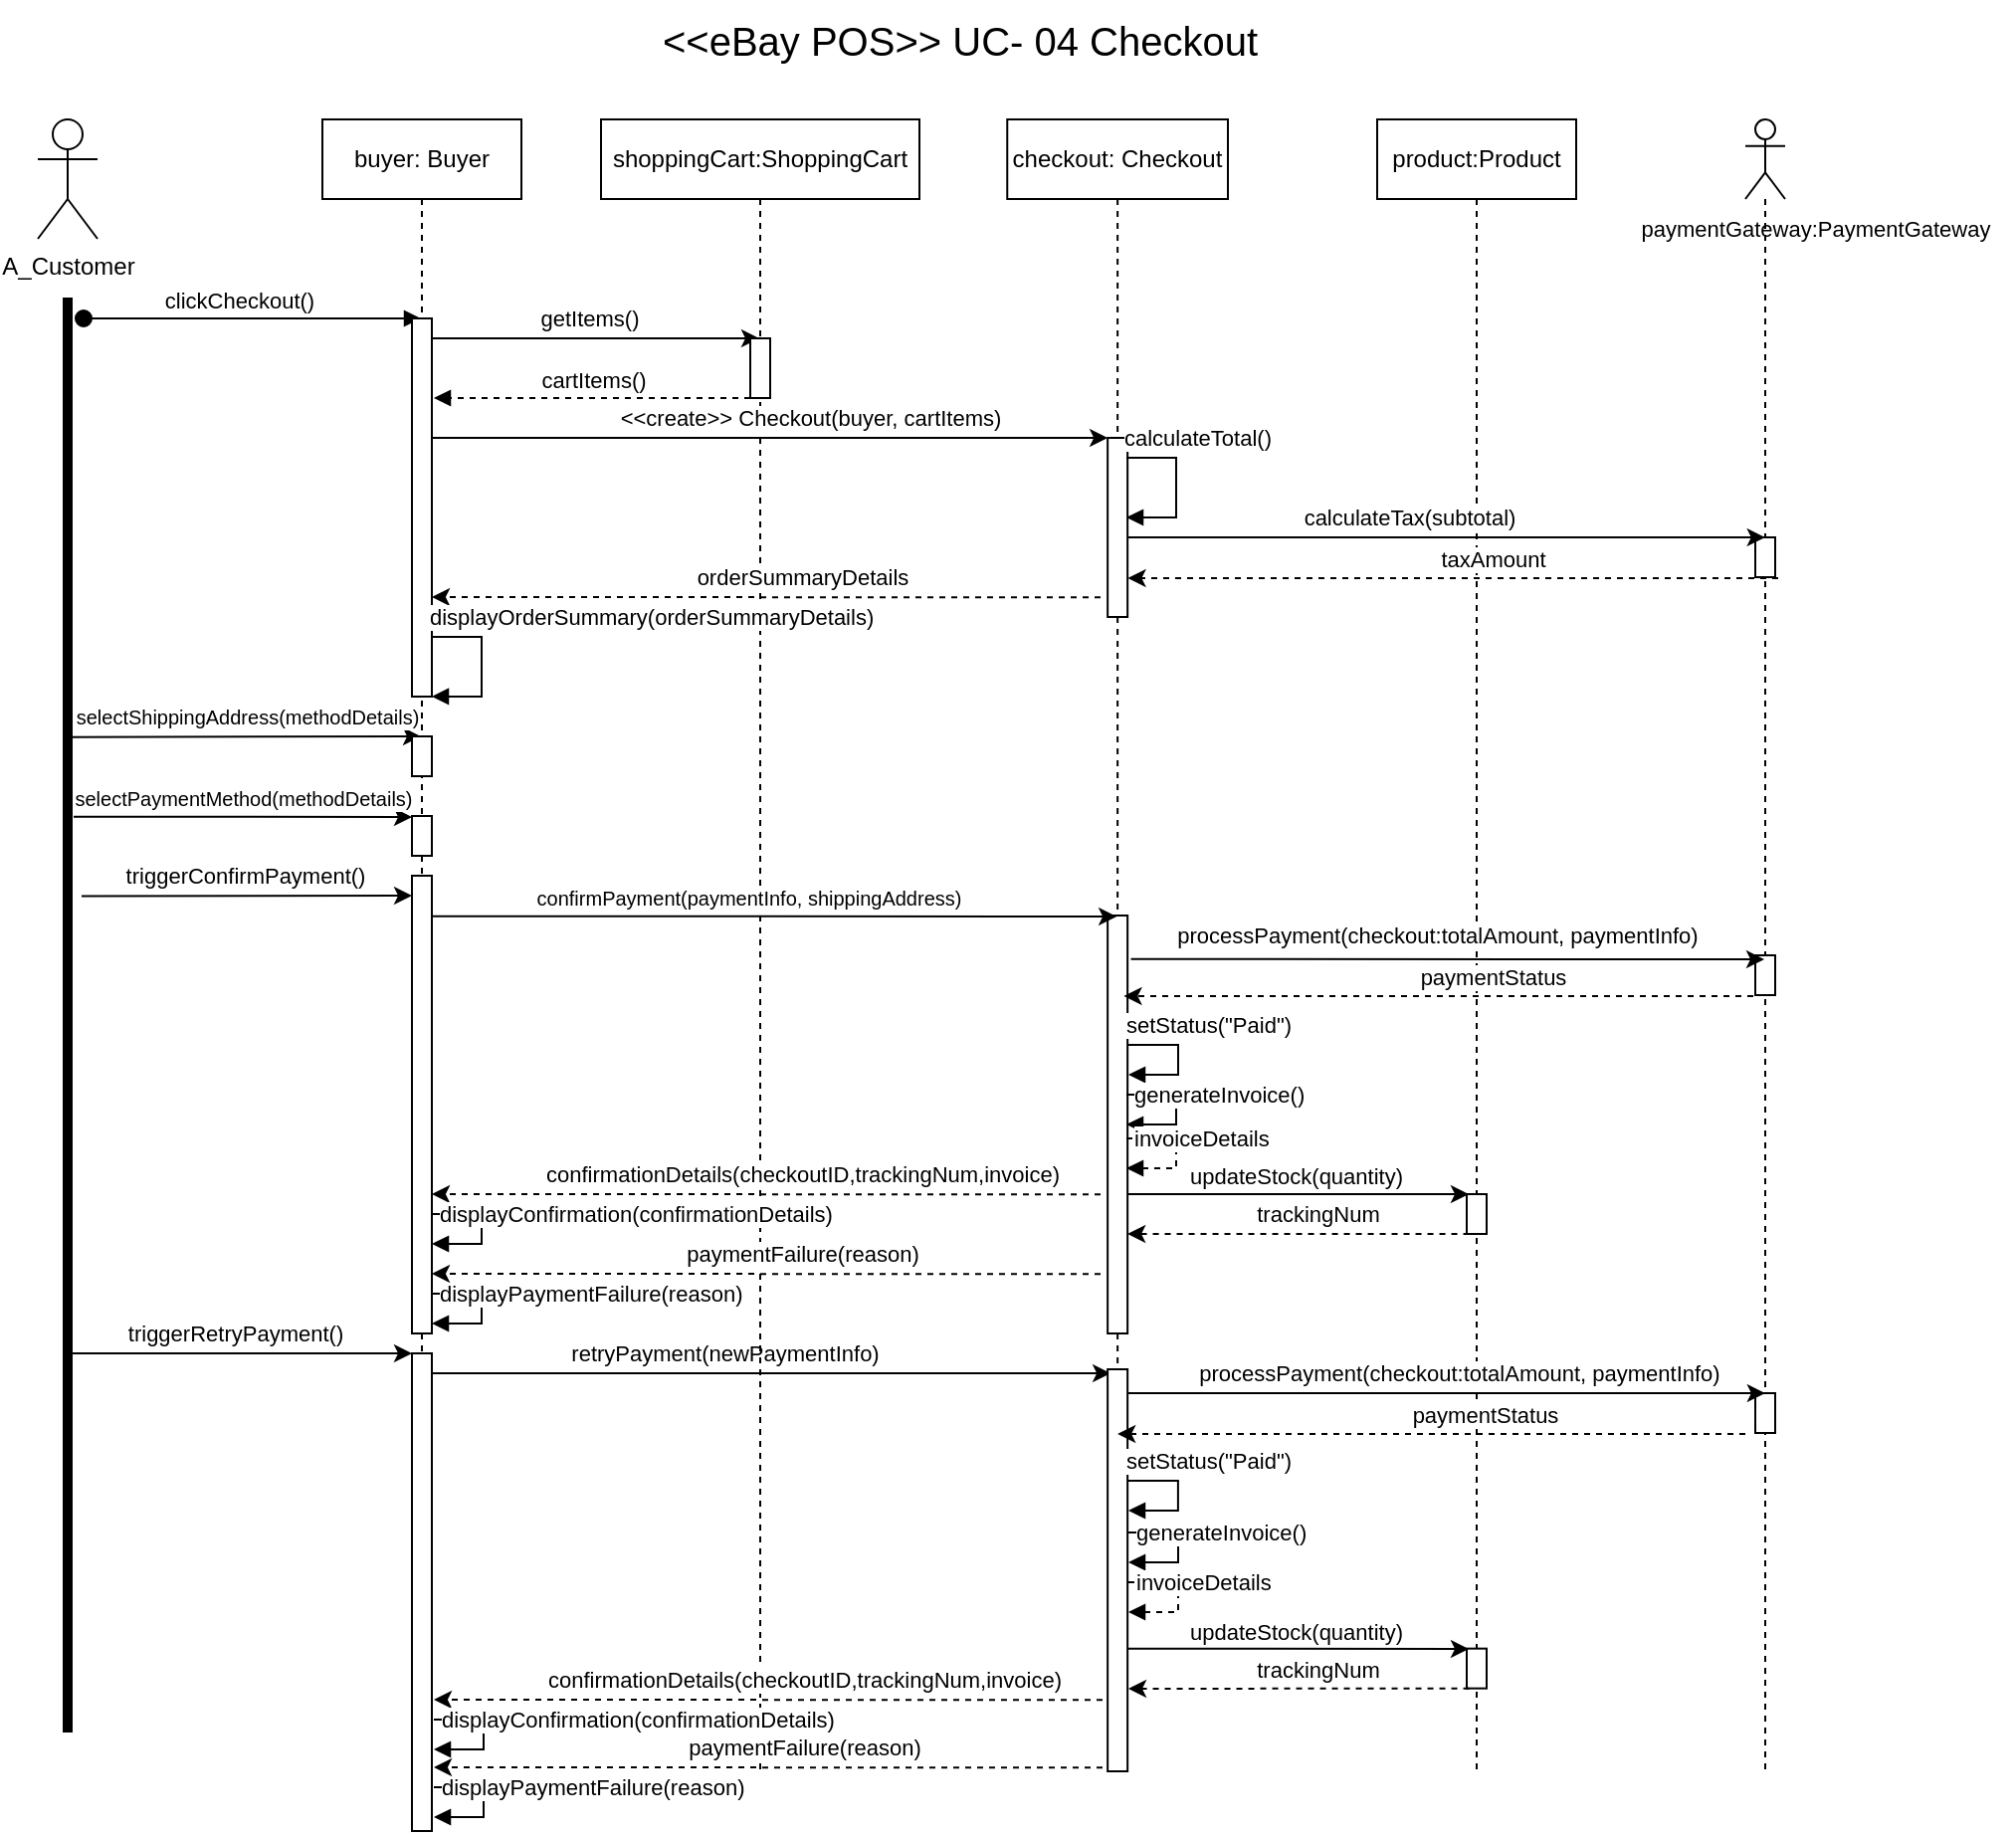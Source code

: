 <mxfile version="27.0.6">
  <diagram name="Page-1" id="2YBvvXClWsGukQMizWep">
    <mxGraphModel dx="2305" dy="971" grid="1" gridSize="10" guides="1" tooltips="1" connect="1" arrows="1" fold="1" page="1" pageScale="1" pageWidth="850" pageHeight="1100" math="0" shadow="0">
      <root>
        <mxCell id="0" />
        <mxCell id="1" parent="0" />
        <mxCell id="mtO_gDQZqmRhvzvz-Wwp-23" value="" style="edgeStyle=elbowEdgeStyle;rounded=0;orthogonalLoop=1;jettySize=auto;html=1;elbow=vertical;curved=0;" edge="1" parent="1">
          <mxGeometry relative="1" as="geometry">
            <mxPoint x="-248" y="700" as="sourcePoint" />
            <mxPoint x="96.065" y="699.696" as="targetPoint" />
          </mxGeometry>
        </mxCell>
        <mxCell id="mtO_gDQZqmRhvzvz-Wwp-24" value="retryPayment(newPaymentInfo)" style="edgeLabel;html=1;align=center;verticalAlign=middle;resizable=0;points=[];" vertex="1" connectable="0" parent="mtO_gDQZqmRhvzvz-Wwp-23">
          <mxGeometry x="-0.239" y="4" relative="1" as="geometry">
            <mxPoint x="19" y="-6" as="offset" />
          </mxGeometry>
        </mxCell>
        <mxCell id="kN1TvL-AGW_TWXCYKgNe-4" value="A_Customer" style="shape=umlActor;verticalLabelPosition=bottom;verticalAlign=top;html=1;" parent="1" vertex="1">
          <mxGeometry x="-443" y="70" width="30" height="60" as="geometry" />
        </mxCell>
        <mxCell id="kN1TvL-AGW_TWXCYKgNe-6" value="" style="html=1;points=[[0,0,0,0,5],[0,1,0,0,-5],[1,0,0,0,5],[1,1,0,0,-5]];perimeter=orthogonalPerimeter;outlineConnect=0;targetShapes=umlLifeline;portConstraint=eastwest;newEdgeStyle={&quot;curved&quot;:0,&quot;rounded&quot;:0};fillColor=#000000;imageWidth=6;" parent="1" vertex="1">
          <mxGeometry x="-430" y="160" width="4" height="720" as="geometry" />
        </mxCell>
        <mxCell id="kN1TvL-AGW_TWXCYKgNe-8" value="clickCheckout()" style="html=1;verticalAlign=bottom;startArrow=oval;startFill=1;endArrow=block;startSize=8;curved=0;rounded=0;" parent="1" edge="1">
          <mxGeometry x="-0.087" width="60" relative="1" as="geometry">
            <mxPoint x="-420" y="170" as="sourcePoint" />
            <mxPoint x="-250.5" y="170" as="targetPoint" />
            <mxPoint as="offset" />
          </mxGeometry>
        </mxCell>
        <mxCell id="kN1TvL-AGW_TWXCYKgNe-25" value="" style="edgeStyle=elbowEdgeStyle;rounded=0;orthogonalLoop=1;jettySize=auto;html=1;elbow=vertical;curved=0;" parent="1" target="kN1TvL-AGW_TWXCYKgNe-18" edge="1">
          <mxGeometry relative="1" as="geometry">
            <mxPoint x="-249.0" y="179.996" as="sourcePoint" />
            <mxPoint x="-64.5" y="180.176" as="targetPoint" />
          </mxGeometry>
        </mxCell>
        <mxCell id="kN1TvL-AGW_TWXCYKgNe-26" value="getItems()" style="edgeLabel;html=1;align=center;verticalAlign=middle;resizable=0;points=[];" parent="kN1TvL-AGW_TWXCYKgNe-25" vertex="1" connectable="0">
          <mxGeometry x="-0.239" y="4" relative="1" as="geometry">
            <mxPoint x="19" y="-6" as="offset" />
          </mxGeometry>
        </mxCell>
        <mxCell id="kN1TvL-AGW_TWXCYKgNe-13" value="buyer: Buyer" style="shape=umlLifeline;perimeter=lifelinePerimeter;whiteSpace=wrap;html=1;container=0;dropTarget=0;collapsible=0;recursiveResize=0;outlineConnect=0;portConstraint=eastwest;newEdgeStyle={&quot;edgeStyle&quot;:&quot;elbowEdgeStyle&quot;,&quot;elbow&quot;:&quot;vertical&quot;,&quot;curved&quot;:0,&quot;rounded&quot;:0};" parent="1" vertex="1">
          <mxGeometry x="-300" y="70" width="100" height="860" as="geometry" />
        </mxCell>
        <mxCell id="HF9BvkSXhrn5gTn5HDKa-1" value="" style="html=1;points=[[0,0,0,0,5],[0,1,0,0,-5],[1,0,0,0,5],[1,1,0,0,-5]];perimeter=orthogonalPerimeter;outlineConnect=0;targetShapes=umlLifeline;portConstraint=eastwest;newEdgeStyle={&quot;curved&quot;:0,&quot;rounded&quot;:0};" parent="kN1TvL-AGW_TWXCYKgNe-13" vertex="1">
          <mxGeometry x="45" y="100" width="10" height="190" as="geometry" />
        </mxCell>
        <mxCell id="Sw7p4tAm8NIHKgo4iLP5-28" value="" style="html=1;points=[[0,0,0,0,5],[0,1,0,0,-5],[1,0,0,0,5],[1,1,0,0,-5]];perimeter=orthogonalPerimeter;outlineConnect=0;targetShapes=umlLifeline;portConstraint=eastwest;newEdgeStyle={&quot;curved&quot;:0,&quot;rounded&quot;:0};" parent="kN1TvL-AGW_TWXCYKgNe-13" vertex="1">
          <mxGeometry x="45" y="380" width="10" height="230" as="geometry" />
        </mxCell>
        <mxCell id="mtO_gDQZqmRhvzvz-Wwp-13" value="" style="html=1;points=[[0,0,0,0,5],[0,1,0,0,-5],[1,0,0,0,5],[1,1,0,0,-5]];perimeter=orthogonalPerimeter;outlineConnect=0;targetShapes=umlLifeline;portConstraint=eastwest;newEdgeStyle={&quot;curved&quot;:0,&quot;rounded&quot;:0};" vertex="1" parent="kN1TvL-AGW_TWXCYKgNe-13">
          <mxGeometry x="45" y="620" width="10" height="240" as="geometry" />
        </mxCell>
        <mxCell id="kN1TvL-AGW_TWXCYKgNe-18" value="shoppingCart:ShoppingCart" style="shape=umlLifeline;perimeter=lifelinePerimeter;whiteSpace=wrap;html=1;container=0;dropTarget=0;collapsible=0;recursiveResize=0;outlineConnect=0;portConstraint=eastwest;newEdgeStyle={&quot;edgeStyle&quot;:&quot;elbowEdgeStyle&quot;,&quot;elbow&quot;:&quot;vertical&quot;,&quot;curved&quot;:0,&quot;rounded&quot;:0};" parent="1" vertex="1">
          <mxGeometry x="-160" y="70" width="160" height="830" as="geometry" />
        </mxCell>
        <mxCell id="kN1TvL-AGW_TWXCYKgNe-72" value="" style="html=1;points=[[0,0,0,0,5],[0,1,0,0,-5],[1,0,0,0,5],[1,1,0,0,-5]];perimeter=orthogonalPerimeter;outlineConnect=0;targetShapes=umlLifeline;portConstraint=eastwest;newEdgeStyle={&quot;curved&quot;:0,&quot;rounded&quot;:0};" parent="kN1TvL-AGW_TWXCYKgNe-18" vertex="1">
          <mxGeometry x="75" y="110" width="10" height="30" as="geometry" />
        </mxCell>
        <mxCell id="kN1TvL-AGW_TWXCYKgNe-19" value="checkout: Checkout" style="shape=umlLifeline;perimeter=lifelinePerimeter;whiteSpace=wrap;html=1;container=0;dropTarget=0;collapsible=0;recursiveResize=0;outlineConnect=0;portConstraint=eastwest;newEdgeStyle={&quot;edgeStyle&quot;:&quot;elbowEdgeStyle&quot;,&quot;elbow&quot;:&quot;vertical&quot;,&quot;curved&quot;:0,&quot;rounded&quot;:0};" parent="1" vertex="1">
          <mxGeometry x="44.13" y="70" width="110.87" height="830" as="geometry" />
        </mxCell>
        <mxCell id="kN1TvL-AGW_TWXCYKgNe-66" value="" style="html=1;points=[[0,0,0,0,5],[0,1,0,0,-5],[1,0,0,0,5],[1,1,0,0,-5]];perimeter=orthogonalPerimeter;outlineConnect=0;targetShapes=umlLifeline;portConstraint=eastwest;newEdgeStyle={&quot;curved&quot;:0,&quot;rounded&quot;:0};" parent="kN1TvL-AGW_TWXCYKgNe-19" vertex="1">
          <mxGeometry x="50.44" y="400" width="10" height="210" as="geometry" />
        </mxCell>
        <mxCell id="kN1TvL-AGW_TWXCYKgNe-73" value="" style="html=1;points=[[0,0,0,0,5],[0,1,0,0,-5],[1,0,0,0,5],[1,1,0,0,-5]];perimeter=orthogonalPerimeter;outlineConnect=0;targetShapes=umlLifeline;portConstraint=eastwest;newEdgeStyle={&quot;curved&quot;:0,&quot;rounded&quot;:0};" parent="kN1TvL-AGW_TWXCYKgNe-19" vertex="1">
          <mxGeometry x="50.44" y="160" width="10" height="90" as="geometry" />
        </mxCell>
        <mxCell id="mtO_gDQZqmRhvzvz-Wwp-22" value="" style="html=1;points=[[0,0,0,0,5],[0,1,0,0,-5],[1,0,0,0,5],[1,1,0,0,-5]];perimeter=orthogonalPerimeter;outlineConnect=0;targetShapes=umlLifeline;portConstraint=eastwest;newEdgeStyle={&quot;curved&quot;:0,&quot;rounded&quot;:0};" vertex="1" parent="kN1TvL-AGW_TWXCYKgNe-19">
          <mxGeometry x="50.44" y="628" width="10" height="202" as="geometry" />
        </mxCell>
        <mxCell id="kN1TvL-AGW_TWXCYKgNe-23" value="" style="shape=umlLifeline;perimeter=lifelinePerimeter;whiteSpace=wrap;html=1;container=1;dropTarget=0;collapsible=0;recursiveResize=0;outlineConnect=0;portConstraint=eastwest;newEdgeStyle={&quot;curved&quot;:0,&quot;rounded&quot;:0};participant=umlActor;" parent="1" vertex="1">
          <mxGeometry x="415" y="70" width="20" height="830" as="geometry" />
        </mxCell>
        <mxCell id="Sw7p4tAm8NIHKgo4iLP5-13" value="" style="html=1;points=[[0,0,0,0,5],[0,1,0,0,-5],[1,0,0,0,5],[1,1,0,0,-5]];perimeter=orthogonalPerimeter;outlineConnect=0;targetShapes=umlLifeline;portConstraint=eastwest;newEdgeStyle={&quot;curved&quot;:0,&quot;rounded&quot;:0};" parent="kN1TvL-AGW_TWXCYKgNe-23" vertex="1">
          <mxGeometry x="5" y="210" width="10" height="20" as="geometry" />
        </mxCell>
        <mxCell id="Sw7p4tAm8NIHKgo4iLP5-35" value="" style="html=1;points=[[0,0,0,0,5],[0,1,0,0,-5],[1,0,0,0,5],[1,1,0,0,-5]];perimeter=orthogonalPerimeter;outlineConnect=0;targetShapes=umlLifeline;portConstraint=eastwest;newEdgeStyle={&quot;curved&quot;:0,&quot;rounded&quot;:0};" parent="kN1TvL-AGW_TWXCYKgNe-23" vertex="1">
          <mxGeometry x="5" y="420" width="10" height="20" as="geometry" />
        </mxCell>
        <mxCell id="HF9BvkSXhrn5gTn5HDKa-6" value="" style="html=1;points=[[0,0,0,0,5],[0,1,0,0,-5],[1,0,0,0,5],[1,1,0,0,-5]];perimeter=orthogonalPerimeter;outlineConnect=0;targetShapes=umlLifeline;portConstraint=eastwest;newEdgeStyle={&quot;curved&quot;:0,&quot;rounded&quot;:0};" parent="kN1TvL-AGW_TWXCYKgNe-23" vertex="1">
          <mxGeometry x="5" y="640" width="10" height="20" as="geometry" />
        </mxCell>
        <mxCell id="kN1TvL-AGW_TWXCYKgNe-24" value="paymentGateway:PaymentGateway" style="text;html=1;align=center;verticalAlign=middle;resizable=0;points=[];autosize=1;strokeColor=none;fillColor=none;fontSize=11;" parent="1" vertex="1">
          <mxGeometry x="350" y="110" width="200" height="30" as="geometry" />
        </mxCell>
        <mxCell id="kN1TvL-AGW_TWXCYKgNe-31" value="" style="edgeStyle=elbowEdgeStyle;rounded=0;orthogonalLoop=1;jettySize=auto;html=1;elbow=vertical;curved=0;" parent="1" target="kN1TvL-AGW_TWXCYKgNe-73" edge="1">
          <mxGeometry relative="1" as="geometry">
            <mxPoint x="-245.0" y="229.996" as="sourcePoint" />
            <mxPoint x="-110.13" y="229.996" as="targetPoint" />
          </mxGeometry>
        </mxCell>
        <mxCell id="Sw7p4tAm8NIHKgo4iLP5-3" value="&amp;lt;&amp;lt;create&amp;gt;&amp;gt; Checkout(buyer, cartItems)" style="edgeLabel;html=1;align=center;verticalAlign=middle;resizable=0;points=[];" parent="kN1TvL-AGW_TWXCYKgNe-31" vertex="1" connectable="0">
          <mxGeometry x="0.298" relative="1" as="geometry">
            <mxPoint x="-31" y="-10" as="offset" />
          </mxGeometry>
        </mxCell>
        <mxCell id="kN1TvL-AGW_TWXCYKgNe-64" value="product:Product" style="shape=umlLifeline;perimeter=lifelinePerimeter;whiteSpace=wrap;html=1;container=0;dropTarget=0;collapsible=0;recursiveResize=0;outlineConnect=0;portConstraint=eastwest;newEdgeStyle={&quot;edgeStyle&quot;:&quot;elbowEdgeStyle&quot;,&quot;elbow&quot;:&quot;vertical&quot;,&quot;curved&quot;:0,&quot;rounded&quot;:0};" parent="1" vertex="1">
          <mxGeometry x="230" y="70" width="100" height="830" as="geometry" />
        </mxCell>
        <mxCell id="mtO_gDQZqmRhvzvz-Wwp-34" value="" style="html=1;points=[[0,0,0,0,5],[0,1,0,0,-5],[1,0,0,0,5],[1,1,0,0,-5]];perimeter=orthogonalPerimeter;outlineConnect=0;targetShapes=umlLifeline;portConstraint=eastwest;newEdgeStyle={&quot;curved&quot;:0,&quot;rounded&quot;:0};" vertex="1" parent="kN1TvL-AGW_TWXCYKgNe-64">
          <mxGeometry x="45" y="540" width="10" height="20" as="geometry" />
        </mxCell>
        <mxCell id="mtO_gDQZqmRhvzvz-Wwp-42" value="" style="html=1;points=[[0,0,0,0,5],[0,1,0,0,-5],[1,0,0,0,5],[1,1,0,0,-5]];perimeter=orthogonalPerimeter;outlineConnect=0;targetShapes=umlLifeline;portConstraint=eastwest;newEdgeStyle={&quot;curved&quot;:0,&quot;rounded&quot;:0};" vertex="1" parent="kN1TvL-AGW_TWXCYKgNe-64">
          <mxGeometry x="45" y="768.33" width="10" height="20" as="geometry" />
        </mxCell>
        <mxCell id="mtO_gDQZqmRhvzvz-Wwp-43" value="" style="edgeStyle=elbowEdgeStyle;rounded=0;orthogonalLoop=1;jettySize=auto;html=1;elbow=vertical;curved=0;" edge="1" parent="kN1TvL-AGW_TWXCYKgNe-64">
          <mxGeometry relative="1" as="geometry">
            <mxPoint x="-125" y="768.33" as="sourcePoint" />
            <mxPoint x="46" y="768.33" as="targetPoint" />
          </mxGeometry>
        </mxCell>
        <mxCell id="mtO_gDQZqmRhvzvz-Wwp-44" value="updateStock(quantity)" style="edgeLabel;html=1;align=center;verticalAlign=middle;resizable=0;points=[];" vertex="1" connectable="0" parent="mtO_gDQZqmRhvzvz-Wwp-43">
          <mxGeometry x="-0.239" y="4" relative="1" as="geometry">
            <mxPoint x="19" y="-5" as="offset" />
          </mxGeometry>
        </mxCell>
        <mxCell id="mtO_gDQZqmRhvzvz-Wwp-45" value="" style="edgeStyle=elbowEdgeStyle;rounded=0;orthogonalLoop=1;jettySize=auto;html=1;elbow=vertical;curved=0;dashed=1;" edge="1" parent="kN1TvL-AGW_TWXCYKgNe-64">
          <mxGeometry relative="1" as="geometry">
            <mxPoint x="46.268" y="788.33" as="sourcePoint" />
            <mxPoint x="-125" y="788.33" as="targetPoint" />
          </mxGeometry>
        </mxCell>
        <mxCell id="mtO_gDQZqmRhvzvz-Wwp-46" value="trackingNum" style="edgeLabel;html=1;align=center;verticalAlign=middle;resizable=0;points=[];" vertex="1" connectable="0" parent="mtO_gDQZqmRhvzvz-Wwp-45">
          <mxGeometry x="-0.239" y="4" relative="1" as="geometry">
            <mxPoint x="-11" y="-14" as="offset" />
          </mxGeometry>
        </mxCell>
        <mxCell id="kN1TvL-AGW_TWXCYKgNe-87" value="" style="edgeStyle=elbowEdgeStyle;rounded=0;orthogonalLoop=1;jettySize=auto;html=1;elbow=vertical;curved=0;exitX=1;exitY=1;exitDx=0;exitDy=-5;exitPerimeter=0;" parent="1" edge="1">
          <mxGeometry relative="1" as="geometry">
            <mxPoint x="-421" y="460.29" as="sourcePoint" />
            <mxPoint x="-255" y="460.0" as="targetPoint" />
          </mxGeometry>
        </mxCell>
        <mxCell id="kN1TvL-AGW_TWXCYKgNe-88" value="triggerConfirmPayment()" style="edgeLabel;html=1;align=center;verticalAlign=middle;resizable=0;points=[];" parent="kN1TvL-AGW_TWXCYKgNe-87" vertex="1" connectable="0">
          <mxGeometry x="-0.239" y="4" relative="1" as="geometry">
            <mxPoint x="19" y="-6" as="offset" />
          </mxGeometry>
        </mxCell>
        <mxCell id="kN1TvL-AGW_TWXCYKgNe-93" value="&amp;lt;&amp;lt;eBay POS&amp;gt;&amp;gt; UC- 04 Checkout" style="text;html=1;align=center;verticalAlign=middle;resizable=0;points=[];autosize=1;strokeColor=none;fillColor=none;fontSize=20;" parent="1" vertex="1">
          <mxGeometry x="-140" y="10" width="320" height="40" as="geometry" />
        </mxCell>
        <mxCell id="Sw7p4tAm8NIHKgo4iLP5-1" value="cartItems()" style="html=1;verticalAlign=bottom;endArrow=block;curved=0;rounded=0;dashed=1;" parent="1" source="kN1TvL-AGW_TWXCYKgNe-72" edge="1">
          <mxGeometry width="80" relative="1" as="geometry">
            <mxPoint x="-90" y="210" as="sourcePoint" />
            <mxPoint x="-244" y="210" as="targetPoint" />
          </mxGeometry>
        </mxCell>
        <mxCell id="Sw7p4tAm8NIHKgo4iLP5-2" value="" style="edgeStyle=elbowEdgeStyle;rounded=0;orthogonalLoop=1;jettySize=auto;html=1;elbow=vertical;curved=0;" parent="1" source="Sw7p4tAm8NIHKgo4iLP5-16" edge="1">
          <mxGeometry relative="1" as="geometry">
            <mxPoint x="-367.0" y="389.996" as="sourcePoint" />
            <mxPoint x="-250" y="390" as="targetPoint" />
          </mxGeometry>
        </mxCell>
        <mxCell id="Sw7p4tAm8NIHKgo4iLP5-6" value="" style="edgeStyle=elbowEdgeStyle;rounded=0;orthogonalLoop=1;jettySize=auto;html=1;elbow=vertical;curved=0;dashed=1;" parent="1" edge="1">
          <mxGeometry relative="1" as="geometry">
            <mxPoint x="91" y="310.13" as="sourcePoint" />
            <mxPoint x="-245" y="310" as="targetPoint" />
            <Array as="points">
              <mxPoint x="195.5" y="310" />
            </Array>
          </mxGeometry>
        </mxCell>
        <mxCell id="Sw7p4tAm8NIHKgo4iLP5-7" value="orderSummaryDetails" style="edgeLabel;html=1;align=center;verticalAlign=middle;resizable=0;points=[];" parent="Sw7p4tAm8NIHKgo4iLP5-6" vertex="1" connectable="0">
          <mxGeometry x="-0.239" y="4" relative="1" as="geometry">
            <mxPoint x="-22" y="-14" as="offset" />
          </mxGeometry>
        </mxCell>
        <mxCell id="Sw7p4tAm8NIHKgo4iLP5-8" value="displayOrderSummary(orderSummaryDetails)" style="html=1;align=left;spacingLeft=2;endArrow=block;rounded=0;edgeStyle=orthogonalEdgeStyle;curved=0;rounded=0;" parent="1" edge="1">
          <mxGeometry x="-1" y="11" relative="1" as="geometry">
            <mxPoint x="-245" y="329.98" as="sourcePoint" />
            <Array as="points">
              <mxPoint x="-220" y="359.98" />
            </Array>
            <mxPoint x="-245" y="359.98" as="targetPoint" />
            <mxPoint x="-5" y="1" as="offset" />
          </mxGeometry>
        </mxCell>
        <mxCell id="Sw7p4tAm8NIHKgo4iLP5-10" value="calculateTotal()" style="html=1;align=left;spacingLeft=2;endArrow=block;rounded=0;edgeStyle=orthogonalEdgeStyle;curved=0;rounded=0;" parent="1" edge="1">
          <mxGeometry x="-1" y="11" relative="1" as="geometry">
            <mxPoint x="104" y="240" as="sourcePoint" />
            <Array as="points">
              <mxPoint x="129" y="270" />
            </Array>
            <mxPoint x="104" y="270" as="targetPoint" />
            <mxPoint x="-5" y="1" as="offset" />
          </mxGeometry>
        </mxCell>
        <mxCell id="Sw7p4tAm8NIHKgo4iLP5-11" value="" style="edgeStyle=elbowEdgeStyle;rounded=0;orthogonalLoop=1;jettySize=auto;html=1;elbow=vertical;curved=0;" parent="1" edge="1" source="kN1TvL-AGW_TWXCYKgNe-73">
          <mxGeometry relative="1" as="geometry">
            <mxPoint x="290.0" y="279.996" as="sourcePoint" />
            <mxPoint x="424.87" y="279.996" as="targetPoint" />
          </mxGeometry>
        </mxCell>
        <mxCell id="Sw7p4tAm8NIHKgo4iLP5-12" value="calculateTax(subtotal)" style="edgeLabel;html=1;align=center;verticalAlign=middle;resizable=0;points=[];" parent="Sw7p4tAm8NIHKgo4iLP5-11" vertex="1" connectable="0">
          <mxGeometry x="-0.239" y="4" relative="1" as="geometry">
            <mxPoint x="19" y="-6" as="offset" />
          </mxGeometry>
        </mxCell>
        <mxCell id="Sw7p4tAm8NIHKgo4iLP5-14" value="" style="edgeStyle=elbowEdgeStyle;rounded=0;orthogonalLoop=1;jettySize=auto;html=1;elbow=vertical;curved=0;dashed=1;" parent="1" edge="1">
          <mxGeometry relative="1" as="geometry">
            <mxPoint x="431.5" y="300.45" as="sourcePoint" />
            <mxPoint x="104.732" y="300.333" as="targetPoint" />
          </mxGeometry>
        </mxCell>
        <mxCell id="Sw7p4tAm8NIHKgo4iLP5-15" value="taxAmount" style="edgeLabel;html=1;align=center;verticalAlign=middle;resizable=0;points=[];" parent="Sw7p4tAm8NIHKgo4iLP5-14" vertex="1" connectable="0">
          <mxGeometry x="-0.239" y="4" relative="1" as="geometry">
            <mxPoint x="-19" y="-14" as="offset" />
          </mxGeometry>
        </mxCell>
        <mxCell id="Sw7p4tAm8NIHKgo4iLP5-18" value="" style="edgeStyle=elbowEdgeStyle;rounded=0;orthogonalLoop=1;jettySize=auto;html=1;elbow=vertical;curved=0;" parent="1" edge="1">
          <mxGeometry relative="1" as="geometry">
            <mxPoint x="-430.0" y="380.326" as="sourcePoint" />
            <mxPoint x="-250.5" y="379.997" as="targetPoint" />
          </mxGeometry>
        </mxCell>
        <mxCell id="Sw7p4tAm8NIHKgo4iLP5-19" value="selectShippingAddress(methodDetails)" style="edgeLabel;html=1;align=center;verticalAlign=middle;resizable=0;points=[];fontSize=10;" parent="Sw7p4tAm8NIHKgo4iLP5-18" vertex="1" connectable="0">
          <mxGeometry x="-0.152" y="9" relative="1" as="geometry">
            <mxPoint x="16" y="-1" as="offset" />
          </mxGeometry>
        </mxCell>
        <mxCell id="Sw7p4tAm8NIHKgo4iLP5-16" value="" style="html=1;points=[[0,0,0,0,5],[0,1,0,0,-5],[1,0,0,0,5],[1,1,0,0,-5]];perimeter=orthogonalPerimeter;outlineConnect=0;targetShapes=umlLifeline;portConstraint=eastwest;newEdgeStyle={&quot;curved&quot;:0,&quot;rounded&quot;:0};" parent="1" vertex="1">
          <mxGeometry x="-255" y="380" width="10" height="20" as="geometry" />
        </mxCell>
        <mxCell id="Sw7p4tAm8NIHKgo4iLP5-22" value="" style="edgeStyle=elbowEdgeStyle;rounded=0;orthogonalLoop=1;jettySize=auto;html=1;elbow=vertical;curved=0;" parent="1" source="Sw7p4tAm8NIHKgo4iLP5-24" edge="1">
          <mxGeometry relative="1" as="geometry">
            <mxPoint x="-425.0" y="420.326" as="sourcePoint" />
            <mxPoint x="-250" y="420" as="targetPoint" />
          </mxGeometry>
        </mxCell>
        <mxCell id="Sw7p4tAm8NIHKgo4iLP5-25" value="" style="edgeStyle=elbowEdgeStyle;rounded=0;orthogonalLoop=1;jettySize=auto;html=1;elbow=vertical;curved=0;" parent="1" target="Sw7p4tAm8NIHKgo4iLP5-24" edge="1">
          <mxGeometry relative="1" as="geometry">
            <mxPoint x="-425.0" y="420.326" as="sourcePoint" />
            <mxPoint x="-250" y="420" as="targetPoint" />
          </mxGeometry>
        </mxCell>
        <mxCell id="Sw7p4tAm8NIHKgo4iLP5-26" value="selectPaymentMethod(methodDetails)" style="edgeLabel;html=1;align=center;verticalAlign=middle;resizable=0;points=[];fontSize=10;" parent="Sw7p4tAm8NIHKgo4iLP5-25" vertex="1" connectable="0">
          <mxGeometry x="-0.152" y="9" relative="1" as="geometry">
            <mxPoint x="13" y="-1" as="offset" />
          </mxGeometry>
        </mxCell>
        <mxCell id="Sw7p4tAm8NIHKgo4iLP5-24" value="" style="html=1;points=[[0,0,0,0,5],[0,1,0,0,-5],[1,0,0,0,5],[1,1,0,0,-5]];perimeter=orthogonalPerimeter;outlineConnect=0;targetShapes=umlLifeline;portConstraint=eastwest;newEdgeStyle={&quot;curved&quot;:0,&quot;rounded&quot;:0};" parent="1" vertex="1">
          <mxGeometry x="-255" y="420" width="10" height="20" as="geometry" />
        </mxCell>
        <mxCell id="Sw7p4tAm8NIHKgo4iLP5-29" value="" style="edgeStyle=elbowEdgeStyle;rounded=0;orthogonalLoop=1;jettySize=auto;html=1;elbow=vertical;curved=0;" parent="1" target="kN1TvL-AGW_TWXCYKgNe-19" edge="1">
          <mxGeometry relative="1" as="geometry">
            <mxPoint x="-245.0" y="470.326" as="sourcePoint" />
            <mxPoint x="-75" y="470" as="targetPoint" />
          </mxGeometry>
        </mxCell>
        <mxCell id="Sw7p4tAm8NIHKgo4iLP5-30" value="confirmPayment(paymentInfo, shippingAddress)" style="edgeLabel;html=1;align=center;verticalAlign=middle;resizable=0;points=[];fontSize=10;" parent="Sw7p4tAm8NIHKgo4iLP5-29" vertex="1" connectable="0">
          <mxGeometry x="-0.152" y="9" relative="1" as="geometry">
            <mxPoint x="13" y="-1" as="offset" />
          </mxGeometry>
        </mxCell>
        <mxCell id="Sw7p4tAm8NIHKgo4iLP5-37" value="" style="edgeStyle=elbowEdgeStyle;rounded=0;orthogonalLoop=1;jettySize=auto;html=1;elbow=vertical;curved=0;exitX=1.458;exitY=0.139;exitDx=0;exitDy=0;exitPerimeter=0;" parent="1" edge="1" target="kN1TvL-AGW_TWXCYKgNe-23">
          <mxGeometry relative="1" as="geometry">
            <mxPoint x="106.28" y="491.85" as="sourcePoint" />
            <mxPoint x="232" y="490.996" as="targetPoint" />
          </mxGeometry>
        </mxCell>
        <mxCell id="Sw7p4tAm8NIHKgo4iLP5-38" value="processPayment(checkout:totalAmount, paymentInfo)" style="edgeLabel;html=1;align=center;verticalAlign=middle;resizable=0;points=[];fontSize=11;" parent="Sw7p4tAm8NIHKgo4iLP5-37" vertex="1" connectable="0">
          <mxGeometry x="-0.239" y="4" relative="1" as="geometry">
            <mxPoint x="33" y="-8" as="offset" />
          </mxGeometry>
        </mxCell>
        <mxCell id="mtO_gDQZqmRhvzvz-Wwp-2" value="" style="edgeStyle=elbowEdgeStyle;rounded=0;orthogonalLoop=1;jettySize=auto;html=1;elbow=vertical;curved=0;dashed=1;" edge="1" parent="1">
          <mxGeometry relative="1" as="geometry">
            <mxPoint x="419" y="510.46" as="sourcePoint" />
            <mxPoint x="102.732" y="511" as="targetPoint" />
          </mxGeometry>
        </mxCell>
        <mxCell id="mtO_gDQZqmRhvzvz-Wwp-3" value="paymentStatus" style="edgeLabel;html=1;align=center;verticalAlign=middle;resizable=0;points=[];" vertex="1" connectable="0" parent="mtO_gDQZqmRhvzvz-Wwp-2">
          <mxGeometry x="-0.239" y="4" relative="1" as="geometry">
            <mxPoint x="-11" y="-14" as="offset" />
          </mxGeometry>
        </mxCell>
        <mxCell id="mtO_gDQZqmRhvzvz-Wwp-4" value="setStatus(&quot;Paid&quot;)" style="html=1;align=left;spacingLeft=2;endArrow=block;rounded=0;edgeStyle=orthogonalEdgeStyle;curved=0;rounded=0;" edge="1" parent="1">
          <mxGeometry x="-1" y="11" relative="1" as="geometry">
            <mxPoint x="105" y="535" as="sourcePoint" />
            <Array as="points">
              <mxPoint x="130" y="535" />
              <mxPoint x="130" y="550" />
              <mxPoint x="105" y="550" />
            </Array>
            <mxPoint x="105" y="550" as="targetPoint" />
            <mxPoint x="-5" y="1" as="offset" />
          </mxGeometry>
        </mxCell>
        <mxCell id="mtO_gDQZqmRhvzvz-Wwp-5" value="generateInvoice()" style="html=1;align=left;spacingLeft=2;endArrow=block;rounded=0;edgeStyle=orthogonalEdgeStyle;curved=0;rounded=0;" edge="1" parent="1">
          <mxGeometry x="-1" relative="1" as="geometry">
            <mxPoint x="104" y="560" as="sourcePoint" />
            <Array as="points">
              <mxPoint x="129" y="560" />
              <mxPoint x="129" y="575" />
              <mxPoint x="104" y="575" />
            </Array>
            <mxPoint x="104" y="575" as="targetPoint" />
            <mxPoint as="offset" />
          </mxGeometry>
        </mxCell>
        <mxCell id="mtO_gDQZqmRhvzvz-Wwp-6" value="invoiceDetails" style="html=1;align=left;spacingLeft=2;endArrow=block;rounded=0;edgeStyle=orthogonalEdgeStyle;curved=0;rounded=0;dashed=1;" edge="1" parent="1">
          <mxGeometry x="-1" relative="1" as="geometry">
            <mxPoint x="104" y="582" as="sourcePoint" />
            <Array as="points">
              <mxPoint x="129" y="582" />
              <mxPoint x="129" y="597" />
              <mxPoint x="104" y="597" />
            </Array>
            <mxPoint x="104" y="597" as="targetPoint" />
            <mxPoint as="offset" />
          </mxGeometry>
        </mxCell>
        <mxCell id="mtO_gDQZqmRhvzvz-Wwp-7" value="" style="edgeStyle=elbowEdgeStyle;rounded=0;orthogonalLoop=1;jettySize=auto;html=1;elbow=vertical;curved=0;dashed=1;" edge="1" parent="1">
          <mxGeometry relative="1" as="geometry">
            <mxPoint x="91" y="610.13" as="sourcePoint" />
            <mxPoint x="-245" y="610" as="targetPoint" />
            <Array as="points">
              <mxPoint x="195.5" y="610" />
            </Array>
          </mxGeometry>
        </mxCell>
        <mxCell id="mtO_gDQZqmRhvzvz-Wwp-8" value="confirmationDetails(checkoutID,trackingNum,invoice)" style="edgeLabel;html=1;align=center;verticalAlign=middle;resizable=0;points=[];" vertex="1" connectable="0" parent="mtO_gDQZqmRhvzvz-Wwp-7">
          <mxGeometry x="-0.239" y="4" relative="1" as="geometry">
            <mxPoint x="-22" y="-14" as="offset" />
          </mxGeometry>
        </mxCell>
        <mxCell id="mtO_gDQZqmRhvzvz-Wwp-9" value="displayConfirmation(confirmationDetails)" style="html=1;align=left;spacingLeft=2;endArrow=block;rounded=0;edgeStyle=orthogonalEdgeStyle;curved=0;rounded=0;" edge="1" parent="1">
          <mxGeometry x="-1" relative="1" as="geometry">
            <mxPoint x="-245" y="620" as="sourcePoint" />
            <Array as="points">
              <mxPoint x="-220" y="620" />
              <mxPoint x="-220" y="635" />
              <mxPoint x="-245" y="635" />
            </Array>
            <mxPoint x="-245" y="635" as="targetPoint" />
            <mxPoint as="offset" />
          </mxGeometry>
        </mxCell>
        <mxCell id="mtO_gDQZqmRhvzvz-Wwp-10" value="displayPaymentFailure(reason)" style="html=1;align=left;spacingLeft=2;endArrow=block;rounded=0;edgeStyle=orthogonalEdgeStyle;curved=0;rounded=0;" edge="1" parent="1">
          <mxGeometry x="-1" relative="1" as="geometry">
            <mxPoint x="-245" y="660" as="sourcePoint" />
            <Array as="points">
              <mxPoint x="-220" y="660" />
              <mxPoint x="-220" y="675" />
              <mxPoint x="-245" y="675" />
            </Array>
            <mxPoint x="-245" y="675" as="targetPoint" />
            <mxPoint as="offset" />
          </mxGeometry>
        </mxCell>
        <mxCell id="mtO_gDQZqmRhvzvz-Wwp-11" value="" style="edgeStyle=elbowEdgeStyle;rounded=0;orthogonalLoop=1;jettySize=auto;html=1;elbow=vertical;curved=0;dashed=1;" edge="1" parent="1">
          <mxGeometry relative="1" as="geometry">
            <mxPoint x="91" y="650.13" as="sourcePoint" />
            <mxPoint x="-245" y="650" as="targetPoint" />
            <Array as="points">
              <mxPoint x="195.5" y="650" />
            </Array>
          </mxGeometry>
        </mxCell>
        <mxCell id="mtO_gDQZqmRhvzvz-Wwp-12" value="paymentFailure(reason)" style="edgeLabel;html=1;align=center;verticalAlign=middle;resizable=0;points=[];" vertex="1" connectable="0" parent="mtO_gDQZqmRhvzvz-Wwp-11">
          <mxGeometry x="-0.239" y="4" relative="1" as="geometry">
            <mxPoint x="-22" y="-14" as="offset" />
          </mxGeometry>
        </mxCell>
        <mxCell id="mtO_gDQZqmRhvzvz-Wwp-16" value="" style="edgeStyle=elbowEdgeStyle;rounded=0;orthogonalLoop=1;jettySize=auto;html=1;elbow=vertical;curved=0;" edge="1" parent="1">
          <mxGeometry relative="1" as="geometry">
            <mxPoint x="-430" y="690" as="sourcePoint" />
            <mxPoint x="-255" y="690" as="targetPoint" />
          </mxGeometry>
        </mxCell>
        <mxCell id="mtO_gDQZqmRhvzvz-Wwp-17" value="triggerRetryPayment()" style="edgeLabel;html=1;align=center;verticalAlign=middle;resizable=0;points=[];" vertex="1" connectable="0" parent="mtO_gDQZqmRhvzvz-Wwp-16">
          <mxGeometry x="-0.239" y="4" relative="1" as="geometry">
            <mxPoint x="19" y="-6" as="offset" />
          </mxGeometry>
        </mxCell>
        <mxCell id="mtO_gDQZqmRhvzvz-Wwp-26" value="" style="edgeStyle=elbowEdgeStyle;rounded=0;orthogonalLoop=1;jettySize=auto;html=1;elbow=vertical;curved=0;" edge="1" parent="1">
          <mxGeometry relative="1" as="geometry">
            <mxPoint x="105.0" y="710.003" as="sourcePoint" />
            <mxPoint x="424.93" y="710.003" as="targetPoint" />
          </mxGeometry>
        </mxCell>
        <mxCell id="mtO_gDQZqmRhvzvz-Wwp-27" value="processPayment(checkout:totalAmount, paymentInfo)" style="edgeLabel;html=1;align=center;verticalAlign=middle;resizable=0;points=[];fontSize=11;" vertex="1" connectable="0" parent="mtO_gDQZqmRhvzvz-Wwp-26">
          <mxGeometry x="-0.239" y="4" relative="1" as="geometry">
            <mxPoint x="44" y="-6" as="offset" />
          </mxGeometry>
        </mxCell>
        <mxCell id="mtO_gDQZqmRhvzvz-Wwp-28" value="" style="edgeStyle=elbowEdgeStyle;rounded=0;orthogonalLoop=1;jettySize=auto;html=1;elbow=vertical;curved=0;dashed=1;" edge="1" parent="1" target="kN1TvL-AGW_TWXCYKgNe-19">
          <mxGeometry relative="1" as="geometry">
            <mxPoint x="415" y="730.46" as="sourcePoint" />
            <mxPoint x="285.5" y="730.33" as="targetPoint" />
          </mxGeometry>
        </mxCell>
        <mxCell id="mtO_gDQZqmRhvzvz-Wwp-29" value="paymentStatus" style="edgeLabel;html=1;align=center;verticalAlign=middle;resizable=0;points=[];" vertex="1" connectable="0" parent="mtO_gDQZqmRhvzvz-Wwp-28">
          <mxGeometry x="-0.239" y="4" relative="1" as="geometry">
            <mxPoint x="-11" y="-14" as="offset" />
          </mxGeometry>
        </mxCell>
        <mxCell id="mtO_gDQZqmRhvzvz-Wwp-30" value="setStatus(&quot;Paid&quot;)" style="html=1;align=left;spacingLeft=2;endArrow=block;rounded=0;edgeStyle=orthogonalEdgeStyle;curved=0;rounded=0;" edge="1" parent="1">
          <mxGeometry x="-1" y="11" relative="1" as="geometry">
            <mxPoint x="104.95" y="754" as="sourcePoint" />
            <Array as="points">
              <mxPoint x="129.95" y="754" />
              <mxPoint x="129.95" y="769" />
              <mxPoint x="104.95" y="769" />
            </Array>
            <mxPoint x="104.95" y="769" as="targetPoint" />
            <mxPoint x="-5" y="1" as="offset" />
          </mxGeometry>
        </mxCell>
        <mxCell id="mtO_gDQZqmRhvzvz-Wwp-32" value="generateInvoice()" style="html=1;align=left;spacingLeft=2;endArrow=block;rounded=0;edgeStyle=orthogonalEdgeStyle;curved=0;rounded=0;" edge="1" parent="1">
          <mxGeometry x="-1" relative="1" as="geometry">
            <mxPoint x="105" y="780" as="sourcePoint" />
            <Array as="points">
              <mxPoint x="130" y="780" />
              <mxPoint x="130" y="795" />
              <mxPoint x="105" y="795" />
            </Array>
            <mxPoint x="105" y="795" as="targetPoint" />
            <mxPoint as="offset" />
          </mxGeometry>
        </mxCell>
        <mxCell id="mtO_gDQZqmRhvzvz-Wwp-33" value="invoiceDetails" style="html=1;align=left;spacingLeft=2;endArrow=block;rounded=0;edgeStyle=orthogonalEdgeStyle;curved=0;rounded=0;dashed=1;" edge="1" parent="1">
          <mxGeometry x="-1" relative="1" as="geometry">
            <mxPoint x="105" y="805" as="sourcePoint" />
            <Array as="points">
              <mxPoint x="130" y="805" />
              <mxPoint x="130" y="820" />
              <mxPoint x="105" y="820" />
            </Array>
            <mxPoint x="105" y="820" as="targetPoint" />
            <mxPoint as="offset" />
          </mxGeometry>
        </mxCell>
        <mxCell id="mtO_gDQZqmRhvzvz-Wwp-35" value="" style="edgeStyle=elbowEdgeStyle;rounded=0;orthogonalLoop=1;jettySize=auto;html=1;elbow=vertical;curved=0;" edge="1" parent="1" source="kN1TvL-AGW_TWXCYKgNe-66">
          <mxGeometry relative="1" as="geometry">
            <mxPoint x="110" y="610.29" as="sourcePoint" />
            <mxPoint x="276" y="610" as="targetPoint" />
          </mxGeometry>
        </mxCell>
        <mxCell id="mtO_gDQZqmRhvzvz-Wwp-36" value="updateStock(quantity)" style="edgeLabel;html=1;align=center;verticalAlign=middle;resizable=0;points=[];" vertex="1" connectable="0" parent="mtO_gDQZqmRhvzvz-Wwp-35">
          <mxGeometry x="-0.239" y="4" relative="1" as="geometry">
            <mxPoint x="19" y="-5" as="offset" />
          </mxGeometry>
        </mxCell>
        <mxCell id="mtO_gDQZqmRhvzvz-Wwp-38" value="" style="edgeStyle=elbowEdgeStyle;rounded=0;orthogonalLoop=1;jettySize=auto;html=1;elbow=vertical;curved=0;dashed=1;" edge="1" parent="1" target="kN1TvL-AGW_TWXCYKgNe-66">
          <mxGeometry relative="1" as="geometry">
            <mxPoint x="276.268" y="630" as="sourcePoint" />
            <mxPoint x="110" y="631" as="targetPoint" />
          </mxGeometry>
        </mxCell>
        <mxCell id="mtO_gDQZqmRhvzvz-Wwp-39" value="trackingNum" style="edgeLabel;html=1;align=center;verticalAlign=middle;resizable=0;points=[];" vertex="1" connectable="0" parent="mtO_gDQZqmRhvzvz-Wwp-38">
          <mxGeometry x="-0.239" y="4" relative="1" as="geometry">
            <mxPoint x="-11" y="-14" as="offset" />
          </mxGeometry>
        </mxCell>
        <mxCell id="mtO_gDQZqmRhvzvz-Wwp-53" value="" style="edgeStyle=elbowEdgeStyle;rounded=0;orthogonalLoop=1;jettySize=auto;html=1;elbow=vertical;curved=0;dashed=1;" edge="1" parent="1">
          <mxGeometry relative="1" as="geometry">
            <mxPoint x="92" y="864.13" as="sourcePoint" />
            <mxPoint x="-244" y="864" as="targetPoint" />
            <Array as="points">
              <mxPoint x="196.5" y="864" />
            </Array>
          </mxGeometry>
        </mxCell>
        <mxCell id="mtO_gDQZqmRhvzvz-Wwp-54" value="confirmationDetails(checkoutID,trackingNum,invoice)" style="edgeLabel;html=1;align=center;verticalAlign=middle;resizable=0;points=[];" vertex="1" connectable="0" parent="mtO_gDQZqmRhvzvz-Wwp-53">
          <mxGeometry x="-0.239" y="4" relative="1" as="geometry">
            <mxPoint x="-22" y="-14" as="offset" />
          </mxGeometry>
        </mxCell>
        <mxCell id="mtO_gDQZqmRhvzvz-Wwp-55" value="displayConfirmation(confirmationDetails)" style="html=1;align=left;spacingLeft=2;endArrow=block;rounded=0;edgeStyle=orthogonalEdgeStyle;curved=0;rounded=0;" edge="1" parent="1">
          <mxGeometry x="-1" relative="1" as="geometry">
            <mxPoint x="-244" y="874" as="sourcePoint" />
            <Array as="points">
              <mxPoint x="-219" y="874" />
              <mxPoint x="-219" y="889" />
              <mxPoint x="-244" y="889" />
            </Array>
            <mxPoint x="-244" y="889" as="targetPoint" />
            <mxPoint as="offset" />
          </mxGeometry>
        </mxCell>
        <mxCell id="mtO_gDQZqmRhvzvz-Wwp-56" value="displayPaymentFailure(reason)" style="html=1;align=left;spacingLeft=2;endArrow=block;rounded=0;edgeStyle=orthogonalEdgeStyle;curved=0;rounded=0;" edge="1" parent="1">
          <mxGeometry x="-1" relative="1" as="geometry">
            <mxPoint x="-244" y="908" as="sourcePoint" />
            <Array as="points">
              <mxPoint x="-219" y="908" />
              <mxPoint x="-219" y="923" />
              <mxPoint x="-244" y="923" />
            </Array>
            <mxPoint x="-244" y="923" as="targetPoint" />
            <mxPoint as="offset" />
          </mxGeometry>
        </mxCell>
        <mxCell id="mtO_gDQZqmRhvzvz-Wwp-57" value="" style="edgeStyle=elbowEdgeStyle;rounded=0;orthogonalLoop=1;jettySize=auto;html=1;elbow=vertical;curved=0;dashed=1;" edge="1" parent="1">
          <mxGeometry relative="1" as="geometry">
            <mxPoint x="92" y="898.13" as="sourcePoint" />
            <mxPoint x="-244" y="898" as="targetPoint" />
            <Array as="points">
              <mxPoint x="196.5" y="898" />
            </Array>
          </mxGeometry>
        </mxCell>
        <mxCell id="mtO_gDQZqmRhvzvz-Wwp-58" value="paymentFailure(reason)" style="edgeLabel;html=1;align=center;verticalAlign=middle;resizable=0;points=[];" vertex="1" connectable="0" parent="mtO_gDQZqmRhvzvz-Wwp-57">
          <mxGeometry x="-0.239" y="4" relative="1" as="geometry">
            <mxPoint x="-22" y="-14" as="offset" />
          </mxGeometry>
        </mxCell>
      </root>
    </mxGraphModel>
  </diagram>
</mxfile>
